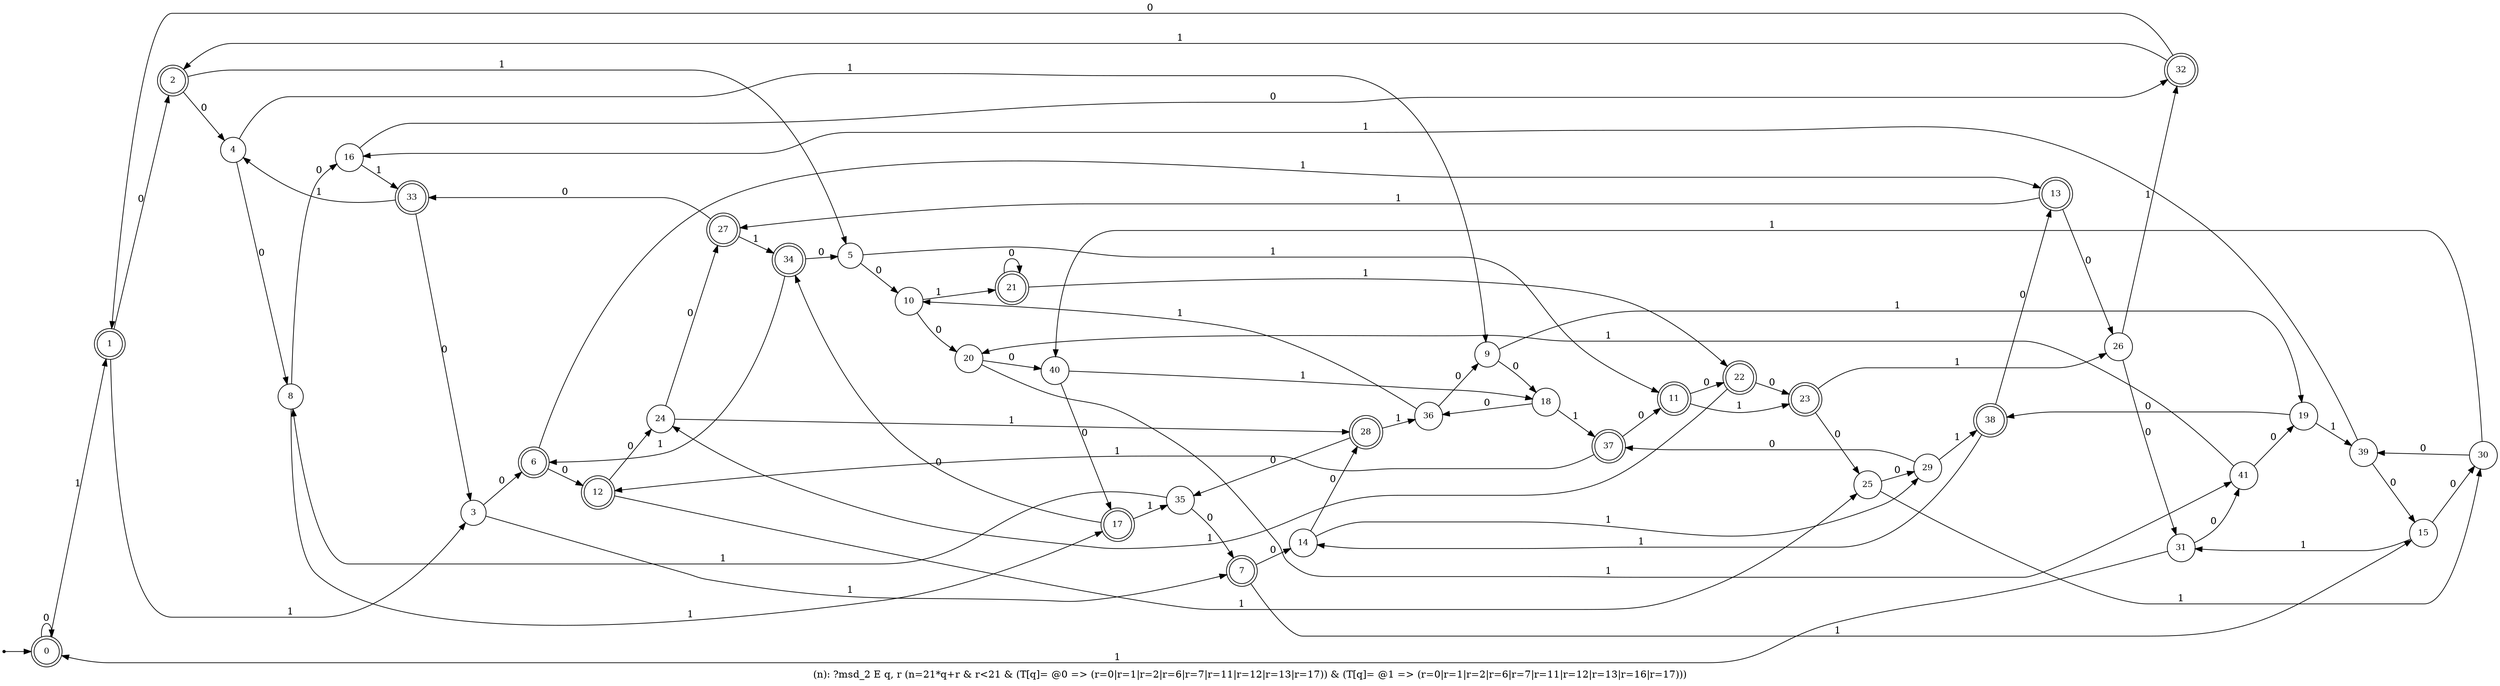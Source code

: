digraph G {
label = "(n): ?msd_2 E q, r (n=21*q+r & r<21 & (T[q]= @0 => (r=0|r=1|r=2|r=6|r=7|r=11|r=12|r=13|r=17)) & (T[q]= @1 => (r=0|r=1|r=2|r=6|r=7|r=11|r=12|r=13|r=16|r=17)))";
rankdir = LR;
node [shape = doublecircle, label="0", fontsize=12]0;
node [shape = doublecircle, label="1", fontsize=12]1;
node [shape = doublecircle, label="2", fontsize=12]2;
node [shape = circle, label="3", fontsize=12]3;
node [shape = circle, label="4", fontsize=12]4;
node [shape = circle, label="5", fontsize=12]5;
node [shape = doublecircle, label="6", fontsize=12]6;
node [shape = doublecircle, label="7", fontsize=12]7;
node [shape = circle, label="8", fontsize=12]8;
node [shape = circle, label="9", fontsize=12]9;
node [shape = circle, label="10", fontsize=12]10;
node [shape = doublecircle, label="11", fontsize=12]11;
node [shape = doublecircle, label="12", fontsize=12]12;
node [shape = doublecircle, label="13", fontsize=12]13;
node [shape = circle, label="14", fontsize=12]14;
node [shape = circle, label="15", fontsize=12]15;
node [shape = circle, label="16", fontsize=12]16;
node [shape = doublecircle, label="17", fontsize=12]17;
node [shape = circle, label="18", fontsize=12]18;
node [shape = circle, label="19", fontsize=12]19;
node [shape = circle, label="20", fontsize=12]20;
node [shape = doublecircle, label="21", fontsize=12]21;
node [shape = doublecircle, label="22", fontsize=12]22;
node [shape = doublecircle, label="23", fontsize=12]23;
node [shape = circle, label="24", fontsize=12]24;
node [shape = circle, label="25", fontsize=12]25;
node [shape = circle, label="26", fontsize=12]26;
node [shape = doublecircle, label="27", fontsize=12]27;
node [shape = doublecircle, label="28", fontsize=12]28;
node [shape = circle, label="29", fontsize=12]29;
node [shape = circle, label="30", fontsize=12]30;
node [shape = circle, label="31", fontsize=12]31;
node [shape = doublecircle, label="32", fontsize=12]32;
node [shape = doublecircle, label="33", fontsize=12]33;
node [shape = doublecircle, label="34", fontsize=12]34;
node [shape = circle, label="35", fontsize=12]35;
node [shape = circle, label="36", fontsize=12]36;
node [shape = doublecircle, label="37", fontsize=12]37;
node [shape = doublecircle, label="38", fontsize=12]38;
node [shape = circle, label="39", fontsize=12]39;
node [shape = circle, label="40", fontsize=12]40;
node [shape = circle, label="41", fontsize=12]41;
node [shape = point ]; qi
qi -> 0;
0 -> 0[ label = "0"];
0 -> 1[ label = "1"];
1 -> 2[ label = "0"];
1 -> 3[ label = "1"];
2 -> 4[ label = "0"];
2 -> 5[ label = "1"];
3 -> 6[ label = "0"];
3 -> 7[ label = "1"];
4 -> 8[ label = "0"];
4 -> 9[ label = "1"];
5 -> 10[ label = "0"];
5 -> 11[ label = "1"];
6 -> 12[ label = "0"];
6 -> 13[ label = "1"];
7 -> 14[ label = "0"];
7 -> 15[ label = "1"];
8 -> 16[ label = "0"];
8 -> 17[ label = "1"];
9 -> 18[ label = "0"];
9 -> 19[ label = "1"];
10 -> 20[ label = "0"];
10 -> 21[ label = "1"];
11 -> 22[ label = "0"];
11 -> 23[ label = "1"];
12 -> 24[ label = "0"];
12 -> 25[ label = "1"];
13 -> 26[ label = "0"];
13 -> 27[ label = "1"];
14 -> 28[ label = "0"];
14 -> 29[ label = "1"];
15 -> 30[ label = "0"];
15 -> 31[ label = "1"];
16 -> 32[ label = "0"];
16 -> 33[ label = "1"];
17 -> 34[ label = "0"];
17 -> 35[ label = "1"];
18 -> 36[ label = "0"];
18 -> 37[ label = "1"];
19 -> 38[ label = "0"];
19 -> 39[ label = "1"];
20 -> 40[ label = "0"];
20 -> 41[ label = "1"];
21 -> 21[ label = "0"];
21 -> 22[ label = "1"];
22 -> 23[ label = "0"];
22 -> 24[ label = "1"];
23 -> 25[ label = "0"];
23 -> 26[ label = "1"];
24 -> 27[ label = "0"];
24 -> 28[ label = "1"];
25 -> 29[ label = "0"];
25 -> 30[ label = "1"];
26 -> 31[ label = "0"];
26 -> 32[ label = "1"];
27 -> 33[ label = "0"];
27 -> 34[ label = "1"];
28 -> 35[ label = "0"];
28 -> 36[ label = "1"];
29 -> 37[ label = "0"];
29 -> 38[ label = "1"];
30 -> 39[ label = "0"];
30 -> 40[ label = "1"];
31 -> 0[ label = "1"];
31 -> 41[ label = "0"];
32 -> 1[ label = "0"];
32 -> 2[ label = "1"];
33 -> 3[ label = "0"];
33 -> 4[ label = "1"];
34 -> 5[ label = "0"];
34 -> 6[ label = "1"];
35 -> 7[ label = "0"];
35 -> 8[ label = "1"];
36 -> 9[ label = "0"];
36 -> 10[ label = "1"];
37 -> 11[ label = "0"];
37 -> 12[ label = "1"];
38 -> 13[ label = "0"];
38 -> 14[ label = "1"];
39 -> 15[ label = "0"];
39 -> 16[ label = "1"];
40 -> 17[ label = "0"];
40 -> 18[ label = "1"];
41 -> 19[ label = "0"];
41 -> 20[ label = "1"];
}
